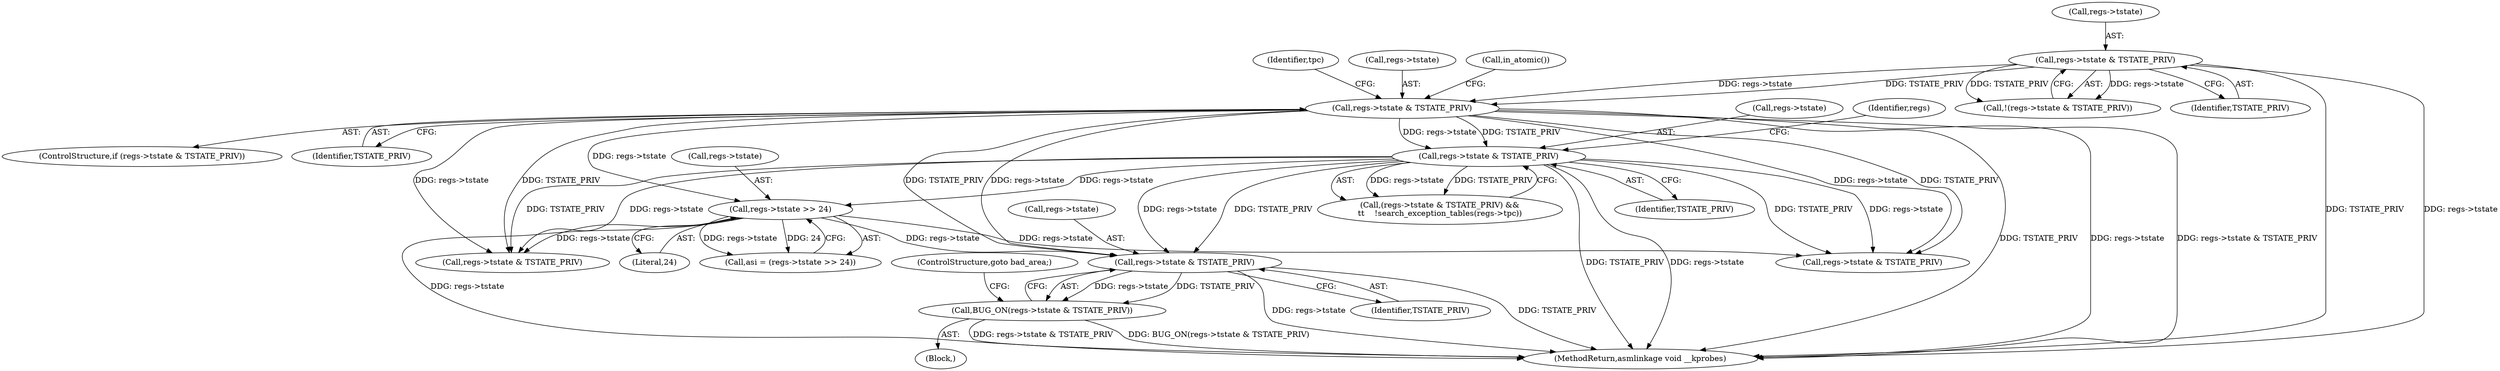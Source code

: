 digraph "0_linux_a8b0ca17b80e92faab46ee7179ba9e99ccb61233_44@pointer" {
"1000417" [label="(Call,regs->tstate & TSTATE_PRIV)"];
"1000196" [label="(Call,regs->tstate & TSTATE_PRIV)"];
"1000164" [label="(Call,regs->tstate & TSTATE_PRIV)"];
"1000371" [label="(Call,regs->tstate >> 24)"];
"1000255" [label="(Call,regs->tstate & TSTATE_PRIV)"];
"1000416" [label="(Call,BUG_ON(regs->tstate & TSTATE_PRIV))"];
"1000263" [label="(Identifier,regs)"];
"1000621" [label="(Call,regs->tstate & TSTATE_PRIV)"];
"1000375" [label="(Literal,24)"];
"1000165" [label="(Call,regs->tstate)"];
"1000204" [label="(Identifier,tpc)"];
"1000255" [label="(Call,regs->tstate & TSTATE_PRIV)"];
"1000254" [label="(Call,(regs->tstate & TSTATE_PRIV) &&\n\t\t    !search_exception_tables(regs->tpc))"];
"1000655" [label="(Call,regs->tstate & TSTATE_PRIV)"];
"1000163" [label="(Call,!(regs->tstate & TSTATE_PRIV))"];
"1000195" [label="(ControlStructure,if (regs->tstate & TSTATE_PRIV))"];
"1000372" [label="(Call,regs->tstate)"];
"1000197" [label="(Call,regs->tstate)"];
"1000371" [label="(Call,regs->tstate >> 24)"];
"1000417" [label="(Call,regs->tstate & TSTATE_PRIV)"];
"1000661" [label="(MethodReturn,asmlinkage void __kprobes)"];
"1000418" [label="(Call,regs->tstate)"];
"1000421" [label="(Identifier,TSTATE_PRIV)"];
"1000416" [label="(Call,BUG_ON(regs->tstate & TSTATE_PRIV))"];
"1000164" [label="(Call,regs->tstate & TSTATE_PRIV)"];
"1000409" [label="(Block,)"];
"1000256" [label="(Call,regs->tstate)"];
"1000369" [label="(Call,asi = (regs->tstate >> 24))"];
"1000235" [label="(Call,in_atomic())"];
"1000196" [label="(Call,regs->tstate & TSTATE_PRIV)"];
"1000168" [label="(Identifier,TSTATE_PRIV)"];
"1000422" [label="(ControlStructure,goto bad_area;)"];
"1000259" [label="(Identifier,TSTATE_PRIV)"];
"1000200" [label="(Identifier,TSTATE_PRIV)"];
"1000417" -> "1000416"  [label="AST: "];
"1000417" -> "1000421"  [label="CFG: "];
"1000418" -> "1000417"  [label="AST: "];
"1000421" -> "1000417"  [label="AST: "];
"1000416" -> "1000417"  [label="CFG: "];
"1000417" -> "1000661"  [label="DDG: regs->tstate"];
"1000417" -> "1000661"  [label="DDG: TSTATE_PRIV"];
"1000417" -> "1000416"  [label="DDG: regs->tstate"];
"1000417" -> "1000416"  [label="DDG: TSTATE_PRIV"];
"1000196" -> "1000417"  [label="DDG: regs->tstate"];
"1000196" -> "1000417"  [label="DDG: TSTATE_PRIV"];
"1000371" -> "1000417"  [label="DDG: regs->tstate"];
"1000255" -> "1000417"  [label="DDG: regs->tstate"];
"1000255" -> "1000417"  [label="DDG: TSTATE_PRIV"];
"1000196" -> "1000195"  [label="AST: "];
"1000196" -> "1000200"  [label="CFG: "];
"1000197" -> "1000196"  [label="AST: "];
"1000200" -> "1000196"  [label="AST: "];
"1000204" -> "1000196"  [label="CFG: "];
"1000235" -> "1000196"  [label="CFG: "];
"1000196" -> "1000661"  [label="DDG: TSTATE_PRIV"];
"1000196" -> "1000661"  [label="DDG: regs->tstate"];
"1000196" -> "1000661"  [label="DDG: regs->tstate & TSTATE_PRIV"];
"1000164" -> "1000196"  [label="DDG: regs->tstate"];
"1000164" -> "1000196"  [label="DDG: TSTATE_PRIV"];
"1000196" -> "1000255"  [label="DDG: regs->tstate"];
"1000196" -> "1000255"  [label="DDG: TSTATE_PRIV"];
"1000196" -> "1000371"  [label="DDG: regs->tstate"];
"1000196" -> "1000621"  [label="DDG: regs->tstate"];
"1000196" -> "1000621"  [label="DDG: TSTATE_PRIV"];
"1000196" -> "1000655"  [label="DDG: regs->tstate"];
"1000196" -> "1000655"  [label="DDG: TSTATE_PRIV"];
"1000164" -> "1000163"  [label="AST: "];
"1000164" -> "1000168"  [label="CFG: "];
"1000165" -> "1000164"  [label="AST: "];
"1000168" -> "1000164"  [label="AST: "];
"1000163" -> "1000164"  [label="CFG: "];
"1000164" -> "1000661"  [label="DDG: TSTATE_PRIV"];
"1000164" -> "1000661"  [label="DDG: regs->tstate"];
"1000164" -> "1000163"  [label="DDG: regs->tstate"];
"1000164" -> "1000163"  [label="DDG: TSTATE_PRIV"];
"1000371" -> "1000369"  [label="AST: "];
"1000371" -> "1000375"  [label="CFG: "];
"1000372" -> "1000371"  [label="AST: "];
"1000375" -> "1000371"  [label="AST: "];
"1000369" -> "1000371"  [label="CFG: "];
"1000371" -> "1000661"  [label="DDG: regs->tstate"];
"1000371" -> "1000369"  [label="DDG: regs->tstate"];
"1000371" -> "1000369"  [label="DDG: 24"];
"1000255" -> "1000371"  [label="DDG: regs->tstate"];
"1000371" -> "1000621"  [label="DDG: regs->tstate"];
"1000371" -> "1000655"  [label="DDG: regs->tstate"];
"1000255" -> "1000254"  [label="AST: "];
"1000255" -> "1000259"  [label="CFG: "];
"1000256" -> "1000255"  [label="AST: "];
"1000259" -> "1000255"  [label="AST: "];
"1000263" -> "1000255"  [label="CFG: "];
"1000254" -> "1000255"  [label="CFG: "];
"1000255" -> "1000661"  [label="DDG: TSTATE_PRIV"];
"1000255" -> "1000661"  [label="DDG: regs->tstate"];
"1000255" -> "1000254"  [label="DDG: regs->tstate"];
"1000255" -> "1000254"  [label="DDG: TSTATE_PRIV"];
"1000255" -> "1000621"  [label="DDG: regs->tstate"];
"1000255" -> "1000621"  [label="DDG: TSTATE_PRIV"];
"1000255" -> "1000655"  [label="DDG: regs->tstate"];
"1000255" -> "1000655"  [label="DDG: TSTATE_PRIV"];
"1000416" -> "1000409"  [label="AST: "];
"1000422" -> "1000416"  [label="CFG: "];
"1000416" -> "1000661"  [label="DDG: BUG_ON(regs->tstate & TSTATE_PRIV)"];
"1000416" -> "1000661"  [label="DDG: regs->tstate & TSTATE_PRIV"];
}
